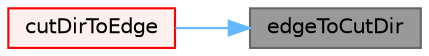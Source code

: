 digraph "edgeToCutDir"
{
 // LATEX_PDF_SIZE
  bgcolor="transparent";
  edge [fontname=Helvetica,fontsize=10,labelfontname=Helvetica,labelfontsize=10];
  node [fontname=Helvetica,fontsize=10,shape=box,height=0.2,width=0.4];
  rankdir="RL";
  Node1 [id="Node000001",label="edgeToCutDir",height=0.2,width=0.4,color="gray40", fillcolor="grey60", style="filled", fontcolor="black",tooltip=" "];
  Node1 -> Node2 [id="edge1_Node000001_Node000002",dir="back",color="steelblue1",style="solid",tooltip=" "];
  Node2 [id="Node000002",label="cutDirToEdge",height=0.2,width=0.4,color="red", fillcolor="#FFF0F0", style="filled",URL="$namespaceFoam_1_1meshTools.html#aef282ec3ba09fc0613c7518043a76870",tooltip=" "];
}
